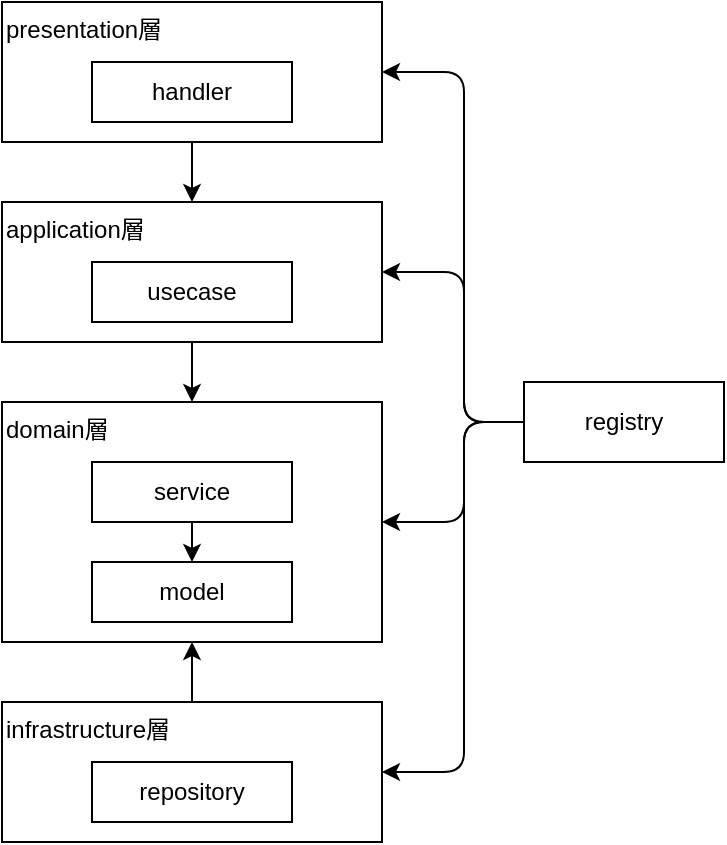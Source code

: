 <mxfile scale="1" border="10">
    <diagram id="Jzq2uSluYrWErw24eLcY" name="ページ1">
        <mxGraphModel dx="621" dy="715" grid="1" gridSize="10" guides="1" tooltips="1" connect="1" arrows="1" fold="1" page="1" pageScale="1" pageWidth="827" pageHeight="1169" background="#ffffff" math="0" shadow="0">
            <root>
                <mxCell id="0"/>
                <mxCell id="1" parent="0"/>
                <mxCell id="16" style="edgeStyle=none;html=1;entryX=0.5;entryY=0;entryDx=0;entryDy=0;labelBorderColor=none;" parent="1" source="2" target="5" edge="1">
                    <mxGeometry relative="1" as="geometry"/>
                </mxCell>
                <mxCell id="2" value="presentation層" style="rounded=0;whiteSpace=wrap;html=1;align=left;verticalAlign=top;labelBorderColor=none;" parent="1" vertex="1">
                    <mxGeometry x="169" y="80" width="190" height="70" as="geometry"/>
                </mxCell>
                <mxCell id="3" value="handler" style="rounded=0;whiteSpace=wrap;html=1;labelBorderColor=none;" parent="1" vertex="1">
                    <mxGeometry x="214" y="110" width="100" height="30" as="geometry"/>
                </mxCell>
                <mxCell id="13" style="edgeStyle=none;html=1;entryX=0.5;entryY=0;entryDx=0;entryDy=0;labelBorderColor=none;" parent="1" source="5" target="7" edge="1">
                    <mxGeometry relative="1" as="geometry"/>
                </mxCell>
                <mxCell id="5" value="application層" style="rounded=0;whiteSpace=wrap;html=1;align=left;verticalAlign=top;labelBorderColor=none;" parent="1" vertex="1">
                    <mxGeometry x="169" y="180" width="190" height="70" as="geometry"/>
                </mxCell>
                <mxCell id="6" value="usecase" style="rounded=0;whiteSpace=wrap;html=1;labelBorderColor=none;" parent="1" vertex="1">
                    <mxGeometry x="214" y="210" width="100" height="30" as="geometry"/>
                </mxCell>
                <mxCell id="7" value="domain層" style="rounded=0;whiteSpace=wrap;html=1;align=left;verticalAlign=top;labelBorderColor=none;" parent="1" vertex="1">
                    <mxGeometry x="169" y="280" width="190" height="120" as="geometry"/>
                </mxCell>
                <mxCell id="17" style="edgeStyle=none;html=1;entryX=0.5;entryY=0;entryDx=0;entryDy=0;labelBorderColor=none;" parent="1" source="8" target="9" edge="1">
                    <mxGeometry relative="1" as="geometry"/>
                </mxCell>
                <mxCell id="8" value="service" style="rounded=0;whiteSpace=wrap;html=1;labelBorderColor=none;" parent="1" vertex="1">
                    <mxGeometry x="214" y="310" width="100" height="30" as="geometry"/>
                </mxCell>
                <mxCell id="9" value="model" style="rounded=0;whiteSpace=wrap;html=1;labelBorderColor=none;" parent="1" vertex="1">
                    <mxGeometry x="214" y="360" width="100" height="30" as="geometry"/>
                </mxCell>
                <mxCell id="14" style="edgeStyle=none;html=1;entryX=0.5;entryY=1;entryDx=0;entryDy=0;labelBorderColor=none;" parent="1" source="10" target="7" edge="1">
                    <mxGeometry relative="1" as="geometry"/>
                </mxCell>
                <mxCell id="10" value="infrastructure層" style="rounded=0;whiteSpace=wrap;html=1;align=left;verticalAlign=top;labelBorderColor=none;" parent="1" vertex="1">
                    <mxGeometry x="169" y="430" width="190" height="70" as="geometry"/>
                </mxCell>
                <mxCell id="15" value="repository" style="rounded=0;whiteSpace=wrap;html=1;labelBorderColor=none;" parent="1" vertex="1">
                    <mxGeometry x="214" y="460" width="100" height="30" as="geometry"/>
                </mxCell>
                <mxCell id="21" style="edgeStyle=none;html=1;entryX=1;entryY=0.5;entryDx=0;entryDy=0;labelBorderColor=none;strokeColor=#000000;" parent="1" source="19" target="2" edge="1">
                    <mxGeometry relative="1" as="geometry">
                        <Array as="points">
                            <mxPoint x="400" y="290"/>
                            <mxPoint x="400" y="115"/>
                        </Array>
                    </mxGeometry>
                </mxCell>
                <mxCell id="22" style="edgeStyle=none;html=1;entryX=1;entryY=0.5;entryDx=0;entryDy=0;labelBorderColor=none;strokeColor=#000000;" parent="1" source="19" target="5" edge="1">
                    <mxGeometry relative="1" as="geometry">
                        <Array as="points">
                            <mxPoint x="400" y="290"/>
                            <mxPoint x="400" y="215"/>
                        </Array>
                    </mxGeometry>
                </mxCell>
                <mxCell id="23" style="edgeStyle=none;html=1;entryX=1;entryY=0.5;entryDx=0;entryDy=0;labelBorderColor=none;strokeColor=#000000;" parent="1" source="19" target="7" edge="1">
                    <mxGeometry relative="1" as="geometry">
                        <Array as="points">
                            <mxPoint x="400" y="290"/>
                            <mxPoint x="400" y="340"/>
                        </Array>
                    </mxGeometry>
                </mxCell>
                <mxCell id="24" style="edgeStyle=none;html=1;entryX=1;entryY=0.5;entryDx=0;entryDy=0;labelBorderColor=none;strokeColor=#000000;" parent="1" source="19" target="10" edge="1">
                    <mxGeometry relative="1" as="geometry">
                        <Array as="points">
                            <mxPoint x="400" y="290"/>
                            <mxPoint x="400" y="465"/>
                        </Array>
                    </mxGeometry>
                </mxCell>
                <mxCell id="19" value="registry" style="rounded=0;whiteSpace=wrap;html=1;align=center;verticalAlign=middle;labelBorderColor=none;" parent="1" vertex="1">
                    <mxGeometry x="430" y="270" width="100" height="40" as="geometry"/>
                </mxCell>
            </root>
        </mxGraphModel>
    </diagram>
</mxfile>
